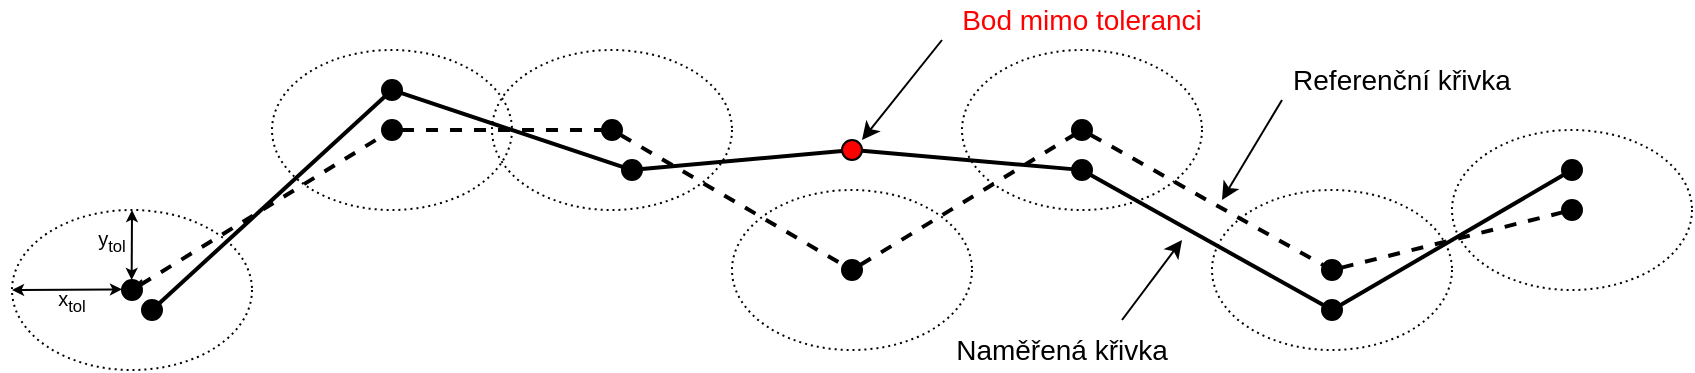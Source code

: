 <mxfile version="14.5.1" type="github">
  <diagram id="gJfHsk6H4Vccyh8YfghG" name="Page-1">
    <mxGraphModel dx="984" dy="564" grid="1" gridSize="10" guides="1" tooltips="1" connect="1" arrows="1" fold="1" page="1" pageScale="1" pageWidth="1169" pageHeight="1654" math="0" shadow="0">
      <root>
        <mxCell id="0" />
        <mxCell id="1" parent="0" />
        <mxCell id="uxz5wJ2GPydgfhKafKj_-7" value="" style="ellipse;whiteSpace=wrap;html=1;aspect=fixed;fontSize=14;fillColor=#000000;" vertex="1" parent="1">
          <mxGeometry x="110" y="240" width="10" height="10" as="geometry" />
        </mxCell>
        <mxCell id="uxz5wJ2GPydgfhKafKj_-8" value="" style="endArrow=none;html=1;fontSize=14;" edge="1" parent="1" target="uxz5wJ2GPydgfhKafKj_-7">
          <mxGeometry width="50" height="50" relative="1" as="geometry">
            <mxPoint x="120" y="240" as="sourcePoint" />
            <mxPoint x="960" y="240" as="targetPoint" />
            <Array as="points" />
          </mxGeometry>
        </mxCell>
        <mxCell id="uxz5wJ2GPydgfhKafKj_-9" value="" style="ellipse;whiteSpace=wrap;html=1;aspect=fixed;fontSize=14;fillColor=#000000;" vertex="1" parent="1">
          <mxGeometry x="240" y="160" width="10" height="10" as="geometry" />
        </mxCell>
        <mxCell id="uxz5wJ2GPydgfhKafKj_-10" value="" style="endArrow=none;html=1;fontSize=14;strokeWidth=2;dashed=1;" edge="1" parent="1" source="uxz5wJ2GPydgfhKafKj_-7" target="uxz5wJ2GPydgfhKafKj_-9">
          <mxGeometry width="50" height="50" relative="1" as="geometry">
            <mxPoint x="119.135" y="242.188" as="sourcePoint" />
            <mxPoint x="960" y="240" as="targetPoint" />
            <Array as="points" />
          </mxGeometry>
        </mxCell>
        <mxCell id="uxz5wJ2GPydgfhKafKj_-11" value="" style="ellipse;whiteSpace=wrap;html=1;aspect=fixed;fontSize=14;fillColor=#000000;" vertex="1" parent="1">
          <mxGeometry x="350" y="160" width="10" height="10" as="geometry" />
        </mxCell>
        <mxCell id="uxz5wJ2GPydgfhKafKj_-12" value="" style="endArrow=none;html=1;fontSize=14;strokeWidth=2;dashed=1;" edge="1" parent="1" source="uxz5wJ2GPydgfhKafKj_-9" target="uxz5wJ2GPydgfhKafKj_-11">
          <mxGeometry width="50" height="50" relative="1" as="geometry">
            <mxPoint x="249.995" y="164.783" as="sourcePoint" />
            <mxPoint x="960" y="240" as="targetPoint" />
            <Array as="points" />
          </mxGeometry>
        </mxCell>
        <mxCell id="uxz5wJ2GPydgfhKafKj_-13" value="" style="ellipse;whiteSpace=wrap;html=1;aspect=fixed;fontSize=14;fillColor=#000000;" vertex="1" parent="1">
          <mxGeometry x="470" y="230" width="10" height="10" as="geometry" />
        </mxCell>
        <mxCell id="uxz5wJ2GPydgfhKafKj_-14" value="" style="endArrow=none;html=1;fontSize=14;strokeWidth=2;dashed=1;" edge="1" parent="1" source="uxz5wJ2GPydgfhKafKj_-11" target="uxz5wJ2GPydgfhKafKj_-13">
          <mxGeometry width="50" height="50" relative="1" as="geometry">
            <mxPoint x="358.536" y="161.464" as="sourcePoint" />
            <mxPoint x="960" y="240" as="targetPoint" />
            <Array as="points" />
          </mxGeometry>
        </mxCell>
        <mxCell id="uxz5wJ2GPydgfhKafKj_-15" value="" style="ellipse;whiteSpace=wrap;html=1;aspect=fixed;fontSize=14;fillColor=#000000;" vertex="1" parent="1">
          <mxGeometry x="585" y="160" width="10" height="10" as="geometry" />
        </mxCell>
        <mxCell id="uxz5wJ2GPydgfhKafKj_-16" value="" style="endArrow=none;html=1;fontSize=14;strokeWidth=2;dashed=1;" edge="1" parent="1" source="uxz5wJ2GPydgfhKafKj_-13" target="uxz5wJ2GPydgfhKafKj_-15">
          <mxGeometry width="50" height="50" relative="1" as="geometry">
            <mxPoint x="470.812" y="232.269" as="sourcePoint" />
            <mxPoint x="960" y="240" as="targetPoint" />
            <Array as="points" />
          </mxGeometry>
        </mxCell>
        <mxCell id="uxz5wJ2GPydgfhKafKj_-17" value="" style="ellipse;whiteSpace=wrap;html=1;aspect=fixed;fontSize=14;fillColor=#000000;" vertex="1" parent="1">
          <mxGeometry x="710" y="230" width="10" height="10" as="geometry" />
        </mxCell>
        <mxCell id="uxz5wJ2GPydgfhKafKj_-18" value="" style="endArrow=none;html=1;fontSize=14;strokeWidth=2;dashed=1;" edge="1" parent="1" source="uxz5wJ2GPydgfhKafKj_-15" target="uxz5wJ2GPydgfhKafKj_-17">
          <mxGeometry width="50" height="50" relative="1" as="geometry">
            <mxPoint x="585.001" y="164.891" as="sourcePoint" />
            <mxPoint x="960" y="240" as="targetPoint" />
            <Array as="points" />
          </mxGeometry>
        </mxCell>
        <mxCell id="uxz5wJ2GPydgfhKafKj_-19" value="" style="ellipse;whiteSpace=wrap;html=1;aspect=fixed;fontSize=14;fillColor=#000000;" vertex="1" parent="1">
          <mxGeometry x="830" y="200" width="10" height="10" as="geometry" />
        </mxCell>
        <mxCell id="uxz5wJ2GPydgfhKafKj_-20" value="" style="endArrow=none;html=1;fontSize=14;strokeWidth=2;dashed=1;" edge="1" parent="1" source="uxz5wJ2GPydgfhKafKj_-17" target="uxz5wJ2GPydgfhKafKj_-19">
          <mxGeometry width="50" height="50" relative="1" as="geometry">
            <mxPoint x="710.108" y="233.966" as="sourcePoint" />
            <mxPoint x="960" y="240" as="targetPoint" />
            <Array as="points" />
          </mxGeometry>
        </mxCell>
        <mxCell id="uxz5wJ2GPydgfhKafKj_-35" value="" style="ellipse;whiteSpace=wrap;html=1;aspect=fixed;fontSize=14;fillColor=#000000;" vertex="1" parent="1">
          <mxGeometry x="120" y="250" width="10" height="10" as="geometry" />
        </mxCell>
        <mxCell id="uxz5wJ2GPydgfhKafKj_-36" value="" style="endArrow=none;html=1;fontSize=14;" edge="1" parent="1" target="uxz5wJ2GPydgfhKafKj_-35">
          <mxGeometry width="50" height="50" relative="1" as="geometry">
            <mxPoint x="130" y="250" as="sourcePoint" />
            <mxPoint x="970" y="250" as="targetPoint" />
            <Array as="points" />
          </mxGeometry>
        </mxCell>
        <mxCell id="uxz5wJ2GPydgfhKafKj_-37" value="" style="ellipse;whiteSpace=wrap;html=1;aspect=fixed;fontSize=14;fillColor=#000000;" vertex="1" parent="1">
          <mxGeometry x="240" y="140" width="10" height="10" as="geometry" />
        </mxCell>
        <mxCell id="uxz5wJ2GPydgfhKafKj_-38" value="" style="endArrow=none;html=1;fontSize=14;strokeWidth=2;" edge="1" parent="1" source="uxz5wJ2GPydgfhKafKj_-35" target="uxz5wJ2GPydgfhKafKj_-37">
          <mxGeometry width="50" height="50" relative="1" as="geometry">
            <mxPoint x="129.135" y="252.188" as="sourcePoint" />
            <mxPoint x="970" y="250" as="targetPoint" />
            <Array as="points" />
          </mxGeometry>
        </mxCell>
        <mxCell id="uxz5wJ2GPydgfhKafKj_-39" value="" style="ellipse;whiteSpace=wrap;html=1;aspect=fixed;fontSize=14;fillColor=#000000;" vertex="1" parent="1">
          <mxGeometry x="360" y="180" width="10" height="10" as="geometry" />
        </mxCell>
        <mxCell id="uxz5wJ2GPydgfhKafKj_-40" value="" style="endArrow=none;html=1;fontSize=14;strokeWidth=2;" edge="1" parent="1" source="uxz5wJ2GPydgfhKafKj_-37" target="uxz5wJ2GPydgfhKafKj_-39">
          <mxGeometry width="50" height="50" relative="1" as="geometry">
            <mxPoint x="259.995" y="174.783" as="sourcePoint" />
            <mxPoint x="970" y="250" as="targetPoint" />
            <Array as="points" />
          </mxGeometry>
        </mxCell>
        <mxCell id="uxz5wJ2GPydgfhKafKj_-41" value="" style="ellipse;whiteSpace=wrap;html=1;aspect=fixed;fontSize=14;fillColor=#FF0000;" vertex="1" parent="1">
          <mxGeometry x="470" y="170" width="10" height="10" as="geometry" />
        </mxCell>
        <mxCell id="uxz5wJ2GPydgfhKafKj_-42" value="" style="endArrow=none;html=1;fontSize=14;strokeWidth=2;" edge="1" parent="1" source="uxz5wJ2GPydgfhKafKj_-39" target="uxz5wJ2GPydgfhKafKj_-41">
          <mxGeometry width="50" height="50" relative="1" as="geometry">
            <mxPoint x="368.536" y="171.464" as="sourcePoint" />
            <mxPoint x="970" y="250" as="targetPoint" />
            <Array as="points" />
          </mxGeometry>
        </mxCell>
        <mxCell id="uxz5wJ2GPydgfhKafKj_-43" value="" style="ellipse;whiteSpace=wrap;html=1;aspect=fixed;fontSize=14;fillColor=#000000;" vertex="1" parent="1">
          <mxGeometry x="585" y="180" width="10" height="10" as="geometry" />
        </mxCell>
        <mxCell id="uxz5wJ2GPydgfhKafKj_-44" value="" style="endArrow=none;html=1;fontSize=14;strokeWidth=2;" edge="1" parent="1" source="uxz5wJ2GPydgfhKafKj_-41" target="uxz5wJ2GPydgfhKafKj_-43">
          <mxGeometry width="50" height="50" relative="1" as="geometry">
            <mxPoint x="480.812" y="242.269" as="sourcePoint" />
            <mxPoint x="970" y="250" as="targetPoint" />
            <Array as="points" />
          </mxGeometry>
        </mxCell>
        <mxCell id="uxz5wJ2GPydgfhKafKj_-45" value="" style="ellipse;whiteSpace=wrap;html=1;aspect=fixed;fontSize=14;fillColor=#000000;" vertex="1" parent="1">
          <mxGeometry x="710" y="250" width="10" height="10" as="geometry" />
        </mxCell>
        <mxCell id="uxz5wJ2GPydgfhKafKj_-46" value="" style="endArrow=none;html=1;fontSize=14;strokeWidth=2;" edge="1" parent="1" source="uxz5wJ2GPydgfhKafKj_-43" target="uxz5wJ2GPydgfhKafKj_-45">
          <mxGeometry width="50" height="50" relative="1" as="geometry">
            <mxPoint x="595.001" y="174.891" as="sourcePoint" />
            <mxPoint x="970" y="250" as="targetPoint" />
            <Array as="points" />
          </mxGeometry>
        </mxCell>
        <mxCell id="uxz5wJ2GPydgfhKafKj_-47" value="" style="ellipse;whiteSpace=wrap;html=1;aspect=fixed;fontSize=14;fillColor=#000000;" vertex="1" parent="1">
          <mxGeometry x="830" y="180" width="10" height="10" as="geometry" />
        </mxCell>
        <mxCell id="uxz5wJ2GPydgfhKafKj_-48" value="" style="endArrow=none;html=1;fontSize=14;strokeWidth=2;" edge="1" parent="1" source="uxz5wJ2GPydgfhKafKj_-45" target="uxz5wJ2GPydgfhKafKj_-47">
          <mxGeometry width="50" height="50" relative="1" as="geometry">
            <mxPoint x="720.108" y="243.966" as="sourcePoint" />
            <mxPoint x="970" y="250" as="targetPoint" />
            <Array as="points" />
          </mxGeometry>
        </mxCell>
        <mxCell id="uxz5wJ2GPydgfhKafKj_-53" value="" style="ellipse;whiteSpace=wrap;html=1;dashed=1;strokeWidth=1;fontSize=14;fillColor=none;dashPattern=1 2;perimeterSpacing=0;" vertex="1" parent="1">
          <mxGeometry x="55" y="205" width="120" height="80" as="geometry" />
        </mxCell>
        <mxCell id="uxz5wJ2GPydgfhKafKj_-54" value="" style="ellipse;whiteSpace=wrap;html=1;dashed=1;strokeWidth=1;fontSize=14;fillColor=none;dashPattern=1 2;perimeterSpacing=0;" vertex="1" parent="1">
          <mxGeometry x="185" y="125" width="120" height="80" as="geometry" />
        </mxCell>
        <mxCell id="uxz5wJ2GPydgfhKafKj_-55" value="" style="ellipse;whiteSpace=wrap;html=1;dashed=1;strokeWidth=1;fontSize=14;fillColor=none;dashPattern=1 2;perimeterSpacing=0;" vertex="1" parent="1">
          <mxGeometry x="295" y="125" width="120" height="80" as="geometry" />
        </mxCell>
        <mxCell id="uxz5wJ2GPydgfhKafKj_-56" value="" style="ellipse;whiteSpace=wrap;html=1;dashed=1;strokeWidth=1;fontSize=14;fillColor=none;dashPattern=1 2;perimeterSpacing=0;" vertex="1" parent="1">
          <mxGeometry x="415" y="195" width="120" height="80" as="geometry" />
        </mxCell>
        <mxCell id="uxz5wJ2GPydgfhKafKj_-57" value="" style="ellipse;whiteSpace=wrap;html=1;dashed=1;strokeWidth=1;fontSize=14;fillColor=none;dashPattern=1 2;perimeterSpacing=0;" vertex="1" parent="1">
          <mxGeometry x="530" y="125" width="120" height="80" as="geometry" />
        </mxCell>
        <mxCell id="uxz5wJ2GPydgfhKafKj_-58" value="" style="ellipse;whiteSpace=wrap;html=1;dashed=1;strokeWidth=1;fontSize=14;fillColor=none;dashPattern=1 2;perimeterSpacing=0;" vertex="1" parent="1">
          <mxGeometry x="655" y="195" width="120" height="80" as="geometry" />
        </mxCell>
        <mxCell id="uxz5wJ2GPydgfhKafKj_-59" value="" style="ellipse;whiteSpace=wrap;html=1;dashed=1;strokeWidth=1;fontSize=14;fillColor=none;dashPattern=1 2;perimeterSpacing=0;" vertex="1" parent="1">
          <mxGeometry x="775" y="165" width="120" height="80" as="geometry" />
        </mxCell>
        <mxCell id="uxz5wJ2GPydgfhKafKj_-60" value="" style="endArrow=classic;html=1;strokeWidth=1;fontSize=14;" edge="1" parent="1">
          <mxGeometry width="50" height="50" relative="1" as="geometry">
            <mxPoint x="520" y="120" as="sourcePoint" />
            <mxPoint x="480" y="170" as="targetPoint" />
          </mxGeometry>
        </mxCell>
        <mxCell id="uxz5wJ2GPydgfhKafKj_-61" value="&lt;font color=&quot;#ff0000&quot;&gt;Bod mimo toleranci&lt;/font&gt;" style="text;html=1;strokeColor=none;fillColor=none;align=center;verticalAlign=middle;whiteSpace=wrap;rounded=0;dashed=1;dashPattern=1 2;fontSize=14;" vertex="1" parent="1">
          <mxGeometry x="520" y="100" width="140" height="20" as="geometry" />
        </mxCell>
        <mxCell id="uxz5wJ2GPydgfhKafKj_-62" value="" style="endArrow=classic;html=1;strokeWidth=1;fontSize=14;" edge="1" parent="1">
          <mxGeometry width="50" height="50" relative="1" as="geometry">
            <mxPoint x="690" y="150" as="sourcePoint" />
            <mxPoint x="660" y="200" as="targetPoint" />
          </mxGeometry>
        </mxCell>
        <mxCell id="uxz5wJ2GPydgfhKafKj_-63" value="Referenční křivka" style="text;html=1;strokeColor=none;fillColor=none;align=center;verticalAlign=middle;whiteSpace=wrap;rounded=0;dashed=1;dashPattern=1 2;fontSize=14;" vertex="1" parent="1">
          <mxGeometry x="690" y="130" width="120" height="20" as="geometry" />
        </mxCell>
        <mxCell id="uxz5wJ2GPydgfhKafKj_-64" value="" style="endArrow=classic;html=1;strokeWidth=1;fontSize=14;" edge="1" parent="1">
          <mxGeometry width="50" height="50" relative="1" as="geometry">
            <mxPoint x="610" y="260" as="sourcePoint" />
            <mxPoint x="640" y="220" as="targetPoint" />
          </mxGeometry>
        </mxCell>
        <mxCell id="uxz5wJ2GPydgfhKafKj_-65" value="Naměřená křivka" style="text;html=1;strokeColor=none;fillColor=none;align=center;verticalAlign=middle;whiteSpace=wrap;rounded=0;dashed=1;dashPattern=1 2;fontSize=14;" vertex="1" parent="1">
          <mxGeometry x="520" y="265" width="120" height="20" as="geometry" />
        </mxCell>
        <mxCell id="uxz5wJ2GPydgfhKafKj_-66" value="" style="endArrow=classic;startArrow=classic;html=1;strokeWidth=1;fontSize=14;exitX=0;exitY=0.5;exitDx=0;exitDy=0;endSize=3;startSize=3;" edge="1" parent="1" source="uxz5wJ2GPydgfhKafKj_-53">
          <mxGeometry width="50" height="50" relative="1" as="geometry">
            <mxPoint x="60" y="244.67" as="sourcePoint" />
            <mxPoint x="110" y="244.67" as="targetPoint" />
          </mxGeometry>
        </mxCell>
        <mxCell id="uxz5wJ2GPydgfhKafKj_-67" value="" style="endArrow=classic;startArrow=classic;html=1;strokeWidth=1;fontSize=14;entryX=0.5;entryY=0;entryDx=0;entryDy=0;endSize=3;startSize=3;" edge="1" parent="1" target="uxz5wJ2GPydgfhKafKj_-53">
          <mxGeometry width="50" height="50" relative="1" as="geometry">
            <mxPoint x="114.83" y="240" as="sourcePoint" />
            <mxPoint x="115" y="210" as="targetPoint" />
          </mxGeometry>
        </mxCell>
        <mxCell id="uxz5wJ2GPydgfhKafKj_-72" value="&lt;font style=&quot;font-size: 10px&quot;&gt;x&lt;sub&gt;tol&lt;/sub&gt;&lt;/font&gt;" style="text;html=1;strokeColor=none;fillColor=none;align=center;verticalAlign=middle;whiteSpace=wrap;rounded=0;dashed=1;dashPattern=1 2;fontSize=14;" vertex="1" parent="1">
          <mxGeometry x="60" y="245" width="50" height="5" as="geometry" />
        </mxCell>
        <mxCell id="uxz5wJ2GPydgfhKafKj_-73" value="&lt;font&gt;&lt;font size=&quot;1&quot;&gt;y&lt;sub&gt;tol&lt;/sub&gt;&lt;/font&gt;&lt;/font&gt;" style="text;html=1;strokeColor=none;fillColor=none;align=center;verticalAlign=middle;whiteSpace=wrap;rounded=0;dashed=1;dashPattern=1 2;fontSize=14;" vertex="1" parent="1">
          <mxGeometry x="90" y="205" width="30" height="25" as="geometry" />
        </mxCell>
      </root>
    </mxGraphModel>
  </diagram>
</mxfile>
